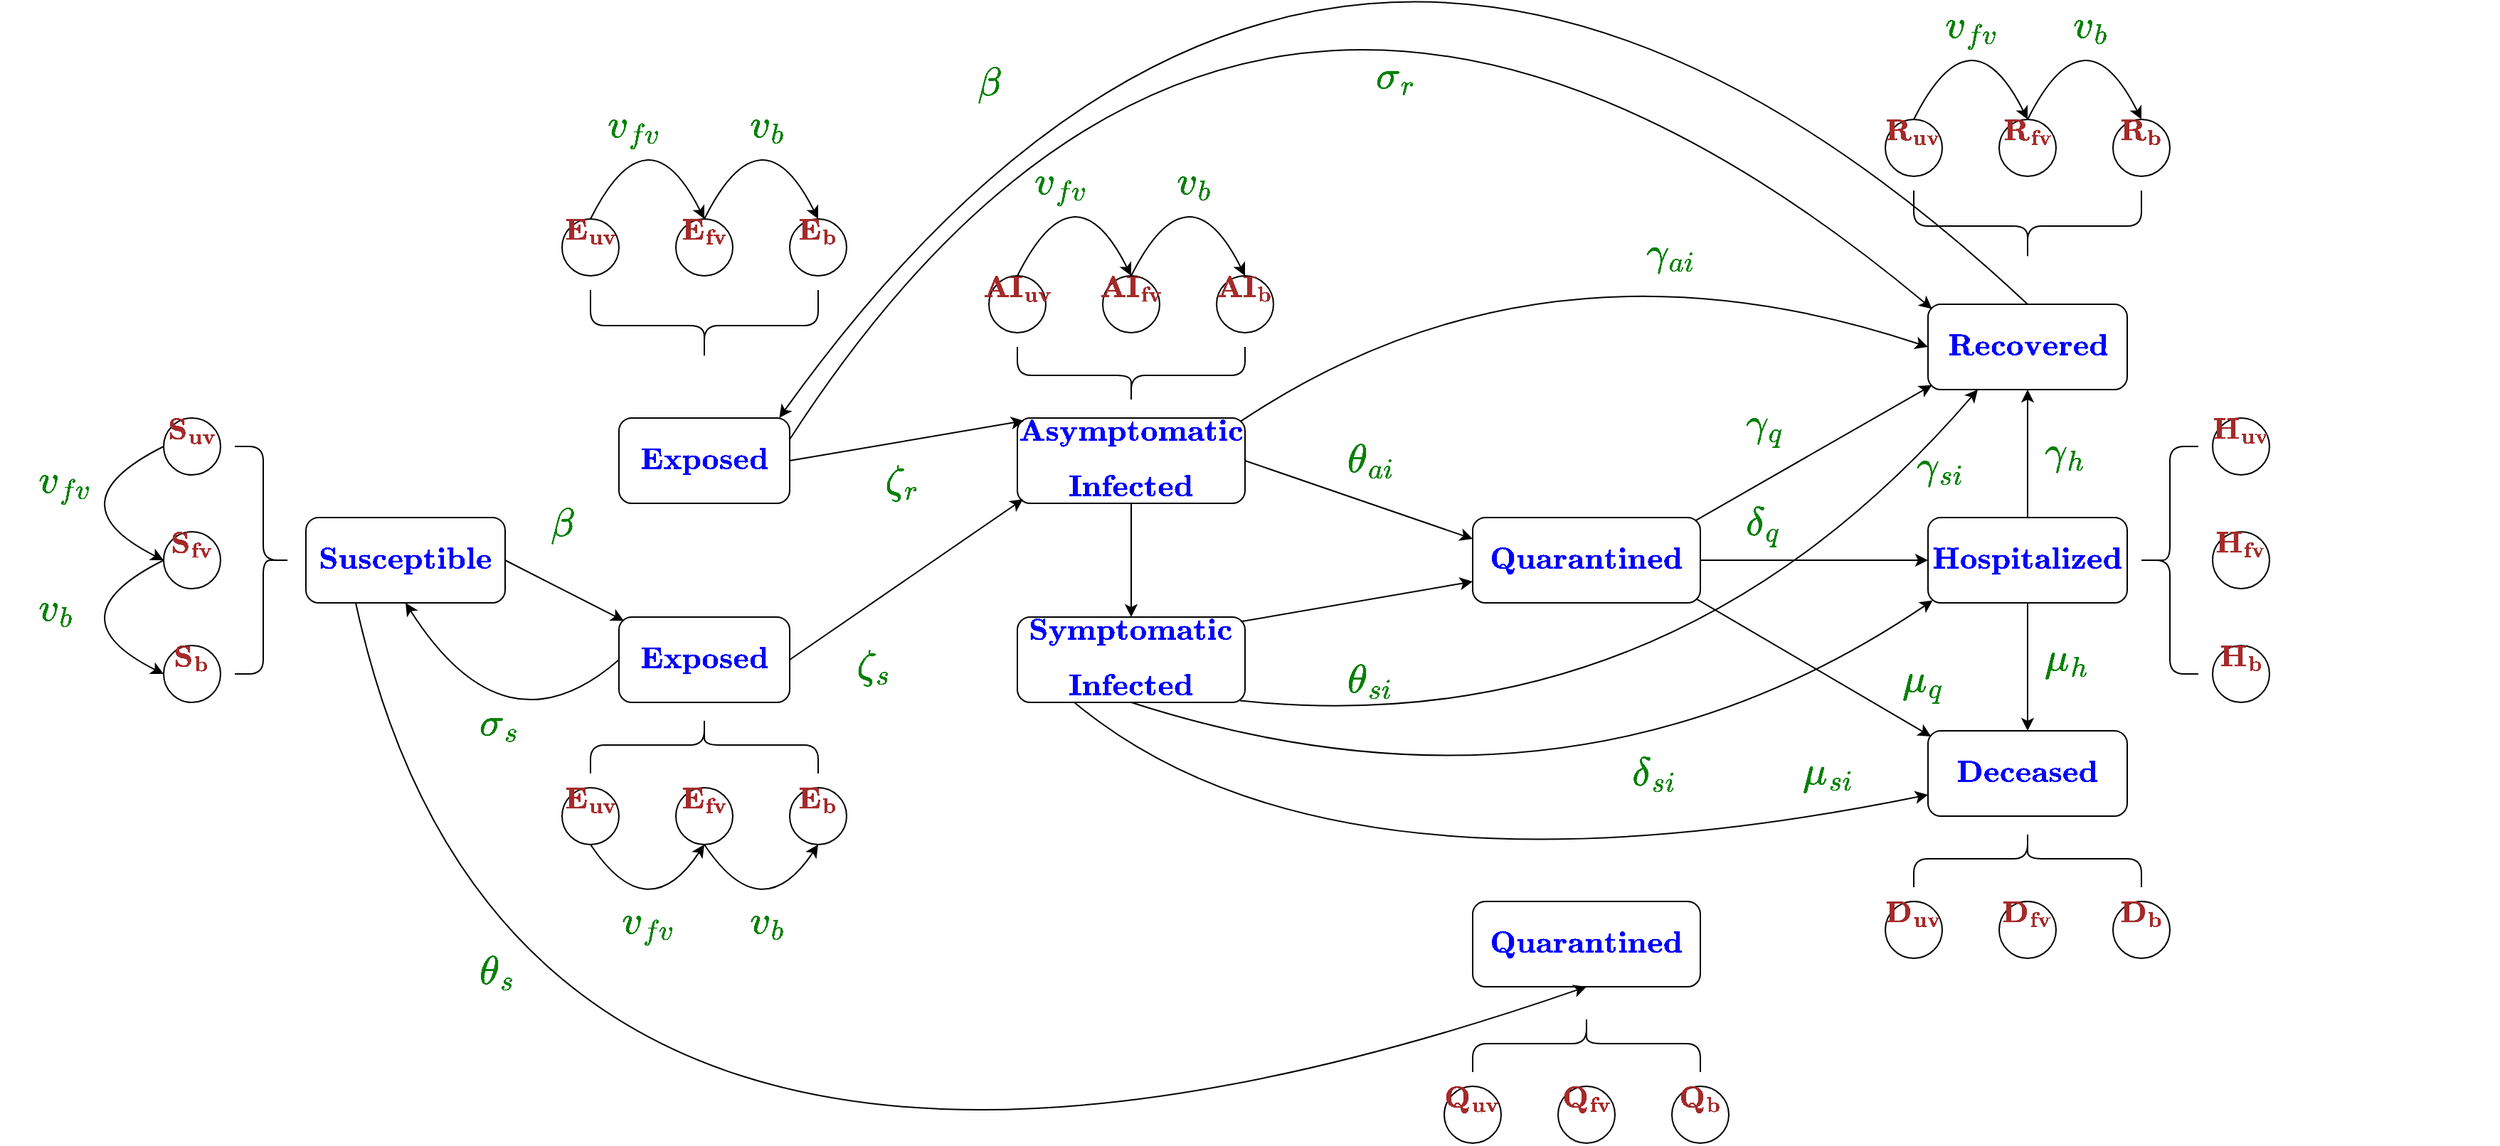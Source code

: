 <mxfile version="20.8.20" type="device"><diagram id="Jqy_6KBYFKdYVIszQr9y" name="Page-1"><mxGraphModel dx="1459" dy="933" grid="1" gridSize="10" guides="1" tooltips="1" connect="1" arrows="1" fold="1" page="1" pageScale="1" pageWidth="850" pageHeight="1100" background="none" math="1" shadow="0"><root><mxCell id="0"/><mxCell id="1" parent="0"/><mxCell id="FqUxSmD1FsThgR1EyHeQ-21" value="" style="endArrow=classic;html=1;rounded=0;exitX=1;exitY=0.5;exitDx=0;exitDy=0;entryX=0.025;entryY=0.952;entryDx=0;entryDy=0;entryPerimeter=0;" parent="1" source="LygxgqkIjhQPwg2KPq01-166" target="LygxgqkIjhQPwg2KPq01-167" edge="1"><mxGeometry width="50" height="50" relative="1" as="geometry"><mxPoint x="320" y="438.95" as="sourcePoint"/><mxPoint x="480" y="440" as="targetPoint"/><Array as="points"/></mxGeometry></mxCell><mxCell id="FqUxSmD1FsThgR1EyHeQ-31" value="" style="endArrow=classic;html=1;rounded=0;exitX=1;exitY=0.5;exitDx=0;exitDy=0;entryX=0.029;entryY=0.043;entryDx=0;entryDy=0;entryPerimeter=0;" parent="1" source="LygxgqkIjhQPwg2KPq01-164" target="LygxgqkIjhQPwg2KPq01-166" edge="1"><mxGeometry width="50" height="50" relative="1" as="geometry"><mxPoint x="120" y="440" as="sourcePoint"/><mxPoint x="240" y="440" as="targetPoint"/></mxGeometry></mxCell><mxCell id="FqUxSmD1FsThgR1EyHeQ-41" value="" style="shape=curlyBracket;whiteSpace=wrap;html=1;rounded=1;flipH=1;fillColor=#FFCCCC;direction=east;" parent="1" vertex="1"><mxGeometry x="-30" y="360" width="40" height="160" as="geometry"/></mxCell><mxCell id="j1fJHBGfzSOfne51qeBL-8" value="" style="shape=curlyBracket;whiteSpace=wrap;html=1;rounded=1;flipH=1;fillColor=#FFCCCC;direction=south;size=0.5;" parent="1" vertex="1"><mxGeometry x="220" y="550" width="160" height="40" as="geometry"/></mxCell><mxCell id="j1fJHBGfzSOfne51qeBL-26" value="" style="curved=1;endArrow=classic;html=1;rounded=0;entryX=0.5;entryY=1;entryDx=0;entryDy=0;exitX=0;exitY=0.5;exitDx=0;exitDy=0;" parent="1" source="LygxgqkIjhQPwg2KPq01-166" target="LygxgqkIjhQPwg2KPq01-164" edge="1"><mxGeometry width="50" height="50" relative="1" as="geometry"><mxPoint x="280" y="400" as="sourcePoint"/><mxPoint x="80" y="400" as="targetPoint"/><Array as="points"><mxPoint x="160" y="580"/></Array></mxGeometry></mxCell><mxCell id="U5cnQhdlWXPj-Md4dM5X-9" value="" style="curved=1;endArrow=classic;html=1;rounded=1;exitX=0;exitY=0.5;exitDx=0;exitDy=0;entryX=0;entryY=0.5;entryDx=0;entryDy=0;" parent="1" source="LygxgqkIjhQPwg2KPq01-9" target="LygxgqkIjhQPwg2KPq01-13" edge="1"><mxGeometry width="50" height="50" relative="1" as="geometry"><mxPoint x="-100" y="330" as="sourcePoint"/><mxPoint x="-100" y="430" as="targetPoint"/><Array as="points"><mxPoint x="-160" y="400"/></Array></mxGeometry></mxCell><mxCell id="LygxgqkIjhQPwg2KPq01-9" value="&lt;font style=&quot;&quot;&gt;&lt;span style=&quot;color: rgb(0, 0, 0); font-family: Helvetica; font-style: normal; font-variant-ligatures: normal; font-variant-caps: normal; font-weight: 400; letter-spacing: normal; orphans: 2; text-align: center; text-indent: 0px; text-transform: none; widows: 2; word-spacing: 0px; -webkit-text-stroke-width: 0px; background-color: rgb(248, 249, 250); text-decoration-thickness: initial; text-decoration-style: initial; text-decoration-color: initial; float: none; display: inline !important;&quot;&gt;&lt;font style=&quot;&quot;&gt;&lt;font style=&quot;&quot;&gt;&lt;font style=&quot;font-size: 18px;&quot;&gt;$$\color{brown}\mathbf{S_{uv}}$$&lt;/font&gt;&lt;/font&gt;&lt;/font&gt;&lt;/span&gt;&lt;br&gt;&lt;/font&gt;" style="ellipse;whiteSpace=wrap;html=1;aspect=fixed;" parent="1" vertex="1"><mxGeometry x="-80" y="340" width="40" height="40" as="geometry"/></mxCell><mxCell id="LygxgqkIjhQPwg2KPq01-12" value="&lt;font style=&quot;&quot;&gt;&lt;span style=&quot;color: rgb(0, 0, 0); font-family: Helvetica; font-style: normal; font-variant-ligatures: normal; font-variant-caps: normal; font-weight: 400; letter-spacing: normal; orphans: 2; text-align: center; text-indent: 0px; text-transform: none; widows: 2; word-spacing: 0px; -webkit-text-stroke-width: 0px; background-color: rgb(248, 249, 250); text-decoration-thickness: initial; text-decoration-style: initial; text-decoration-color: initial; float: none; display: inline !important;&quot;&gt;&lt;font style=&quot;&quot;&gt;&lt;font style=&quot;&quot;&gt;&lt;font style=&quot;font-size: 18px;&quot;&gt;$$\color{brown}\mathbf{S_{b}}$$&lt;/font&gt;&lt;/font&gt;&lt;/font&gt;&lt;/span&gt;&lt;br&gt;&lt;/font&gt;" style="ellipse;whiteSpace=wrap;html=1;aspect=fixed;" parent="1" vertex="1"><mxGeometry x="-80" y="500" width="40" height="40" as="geometry"/></mxCell><mxCell id="LygxgqkIjhQPwg2KPq01-13" value="&lt;font style=&quot;&quot;&gt;&lt;span style=&quot;color: rgb(0, 0, 0); font-family: Helvetica; font-style: normal; font-variant-ligatures: normal; font-variant-caps: normal; font-weight: 400; letter-spacing: normal; orphans: 2; text-align: center; text-indent: 0px; text-transform: none; widows: 2; word-spacing: 0px; -webkit-text-stroke-width: 0px; background-color: rgb(248, 249, 250); text-decoration-thickness: initial; text-decoration-style: initial; text-decoration-color: initial; float: none; display: inline !important;&quot;&gt;&lt;font style=&quot;&quot;&gt;&lt;font style=&quot;&quot;&gt;&lt;font style=&quot;font-size: 18px;&quot;&gt;$$\color{brown}\mathbf{S_{fv}}$$&lt;/font&gt;&lt;/font&gt;&lt;/font&gt;&lt;/span&gt;&lt;br&gt;&lt;/font&gt;" style="ellipse;whiteSpace=wrap;html=1;aspect=fixed;" parent="1" vertex="1"><mxGeometry x="-80" y="420" width="40" height="40" as="geometry"/></mxCell><mxCell id="LygxgqkIjhQPwg2KPq01-14" value="" style="curved=1;endArrow=classic;html=1;rounded=1;exitX=0;exitY=0.5;exitDx=0;exitDy=0;entryX=0;entryY=0.5;entryDx=0;entryDy=0;" parent="1" source="LygxgqkIjhQPwg2KPq01-13" target="LygxgqkIjhQPwg2KPq01-12" edge="1"><mxGeometry width="50" height="50" relative="1" as="geometry"><mxPoint x="-100" y="440" as="sourcePoint"/><mxPoint x="-100" y="550" as="targetPoint"/><Array as="points"><mxPoint x="-160" y="480"/></Array></mxGeometry></mxCell><mxCell id="LygxgqkIjhQPwg2KPq01-62" value="&lt;span style=&quot;font-family: Helvetica; font-style: normal; font-variant-ligatures: normal; font-variant-caps: normal; font-weight: 400; letter-spacing: normal; orphans: 2; text-align: center; text-indent: 0px; text-transform: none; widows: 2; word-spacing: 0px; -webkit-text-stroke-width: 0px; text-decoration-thickness: initial; text-decoration-style: initial; text-decoration-color: initial; float: none; display: inline !important;&quot;&gt;&lt;font style=&quot;font-size: 24px;&quot;&gt;$$\color{green}v_{fv}$$&lt;/font&gt;&lt;/span&gt;" style="text;html=1;fontSize=24;perimeter=none;verticalAlign=middle;fontColor=default;labelBackgroundColor=none;labelBorderColor=none;whiteSpace=wrap;" parent="1" vertex="1"><mxGeometry x="240" y="680" width="30" height="30" as="geometry"/></mxCell><mxCell id="LygxgqkIjhQPwg2KPq01-108" style="edgeStyle=orthogonalEdgeStyle;rounded=0;orthogonalLoop=1;jettySize=auto;html=1;exitX=0.1;exitY=0.5;exitDx=0;exitDy=0;exitPerimeter=0;fontSize=22;endArrow=none;endFill=0;" parent="1" source="LygxgqkIjhQPwg2KPq01-94" edge="1"><mxGeometry relative="1" as="geometry"><mxPoint x="1310" y="440" as="targetPoint"/></mxGeometry></mxCell><mxCell id="LygxgqkIjhQPwg2KPq01-94" value="" style="shape=curlyBracket;whiteSpace=wrap;html=1;rounded=1;flipH=1;fillColor=#FFCCCC;direction=west;size=0.5;" parent="1" vertex="1"><mxGeometry x="1310" y="360" width="40" height="160" as="geometry"/></mxCell><mxCell id="LygxgqkIjhQPwg2KPq01-102" value="" style="endArrow=classic;html=1;rounded=0;exitX=0.5;exitY=1;exitDx=0;exitDy=0;entryX=0.5;entryY=0;entryDx=0;entryDy=0;" parent="1" source="LygxgqkIjhQPwg2KPq01-168" target="LygxgqkIjhQPwg2KPq01-170" edge="1"><mxGeometry width="50" height="50" relative="1" as="geometry"><mxPoint x="1240.0" y="480.0" as="sourcePoint"/><mxPoint x="1240" y="560" as="targetPoint"/><Array as="points"/></mxGeometry></mxCell><mxCell id="LygxgqkIjhQPwg2KPq01-103" value="" style="endArrow=classic;html=1;rounded=0;exitX=0.5;exitY=0;exitDx=0;exitDy=0;entryX=0.5;entryY=1;entryDx=0;entryDy=0;" parent="1" source="LygxgqkIjhQPwg2KPq01-168" target="LygxgqkIjhQPwg2KPq01-171" edge="1"><mxGeometry width="50" height="50" relative="1" as="geometry"><mxPoint x="1239.76" y="400.0" as="sourcePoint"/><mxPoint x="1240" y="320" as="targetPoint"/><Array as="points"/></mxGeometry></mxCell><mxCell id="LygxgqkIjhQPwg2KPq01-116" value="" style="shape=curlyBracket;whiteSpace=wrap;html=1;rounded=1;flipH=1;fillColor=#FFCCCC;direction=north;" parent="1" vertex="1"><mxGeometry x="1150" y="180" width="160" height="50" as="geometry"/></mxCell><mxCell id="LygxgqkIjhQPwg2KPq01-131" value="&lt;font style=&quot;font-size: 24px;&quot;&gt;$$\color{green}\mu_{si}$$&lt;/font&gt;" style="text;fontSize=22;fillOpacity=0;strokeOpacity=100;fillColor=none;gradientColor=none;whiteSpace=wrap;html=1;verticalAlign=middle;perimeter=none;" parent="1" vertex="1"><mxGeometry x="1070" y="575" width="120" height="30" as="geometry"/></mxCell><mxCell id="LygxgqkIjhQPwg2KPq01-141" value="&lt;font style=&quot;font-size: 24px;&quot;&gt;$$\color{green}\mu_{h}$$&lt;/font&gt;" style="text;fontSize=22;fillOpacity=0;strokeOpacity=100;fillColor=none;gradientColor=none;whiteSpace=wrap;html=1;verticalAlign=middle;perimeter=none;" parent="1" vertex="1"><mxGeometry x="1240" y="495" width="120" height="30" as="geometry"/></mxCell><mxCell id="LygxgqkIjhQPwg2KPq01-142" value="&lt;span style=&quot;font-family: Helvetica; font-style: normal; font-variant-ligatures: normal; font-variant-caps: normal; font-weight: 400; letter-spacing: normal; orphans: 2; text-align: center; text-indent: 0px; text-transform: none; widows: 2; word-spacing: 0px; -webkit-text-stroke-width: 0px; text-decoration-thickness: initial; text-decoration-style: initial; text-decoration-color: initial; float: none; display: inline !important;&quot;&gt;&lt;font style=&quot;font-size: 24px;&quot;&gt;$$\color{green}v_{b}$$&lt;/font&gt;&lt;/span&gt;" style="text;html=1;fontSize=24;perimeter=none;verticalAlign=middle;fontColor=default;labelBackgroundColor=none;labelBorderColor=none;whiteSpace=wrap;" parent="1" vertex="1"><mxGeometry x="330" y="680" width="30" height="30" as="geometry"/></mxCell><mxCell id="LygxgqkIjhQPwg2KPq01-145" value="&lt;span style=&quot;font-family: Helvetica; font-style: normal; font-variant-ligatures: normal; font-variant-caps: normal; font-weight: 400; letter-spacing: normal; orphans: 2; text-align: center; text-indent: 0px; text-transform: none; widows: 2; word-spacing: 0px; -webkit-text-stroke-width: 0px; text-decoration-thickness: initial; text-decoration-style: initial; text-decoration-color: initial; float: none; display: inline !important;&quot;&gt;&lt;font style=&quot;font-size: 24px;&quot;&gt;$$\color{green}v_{fv}$$&lt;/font&gt;&lt;/span&gt;" style="text;html=1;fontSize=24;perimeter=none;verticalAlign=middle;fontColor=default;labelBackgroundColor=none;labelBorderColor=none;whiteSpace=wrap;" parent="1" vertex="1"><mxGeometry x="-170" y="370" width="30" height="30" as="geometry"/></mxCell><mxCell id="LygxgqkIjhQPwg2KPq01-146" value="&lt;span style=&quot;font-family: Helvetica; font-style: normal; font-variant-ligatures: normal; font-variant-caps: normal; font-weight: 400; letter-spacing: normal; orphans: 2; text-align: center; text-indent: 0px; text-transform: none; widows: 2; word-spacing: 0px; -webkit-text-stroke-width: 0px; text-decoration-thickness: initial; text-decoration-style: initial; text-decoration-color: initial; float: none; display: inline !important;&quot;&gt;&lt;font style=&quot;font-size: 24px;&quot;&gt;$$\color{green}v_{b}$$&lt;/font&gt;&lt;/span&gt;" style="text;html=1;fontSize=24;perimeter=none;verticalAlign=middle;fontColor=default;labelBackgroundColor=none;labelBorderColor=none;whiteSpace=wrap;" parent="1" vertex="1"><mxGeometry x="-170" y="460" width="30" height="30" as="geometry"/></mxCell><mxCell id="LygxgqkIjhQPwg2KPq01-148" value="&lt;font style=&quot;font-size: 24px;&quot;&gt;$$\color{green}\delta_{si}$$&lt;/font&gt;" style="text;fontSize=22;fillOpacity=0;strokeOpacity=100;fillColor=none;gradientColor=none;whiteSpace=wrap;html=1;verticalAlign=middle;perimeter=none;" parent="1" vertex="1"><mxGeometry x="950" y="575" width="120" height="30" as="geometry"/></mxCell><mxCell id="LygxgqkIjhQPwg2KPq01-150" value="&lt;font style=&quot;font-size: 24px;&quot;&gt;$$\color{green}\gamma_{ai}$$&lt;/font&gt;" style="text;fontSize=22;fillOpacity=0;strokeOpacity=100;fillColor=none;gradientColor=none;whiteSpace=wrap;html=1;verticalAlign=middle;perimeter=none;" parent="1" vertex="1"><mxGeometry x="960" y="210" width="30" height="30" as="geometry"/></mxCell><mxCell id="LygxgqkIjhQPwg2KPq01-151" value="&lt;font style=&quot;font-size: 24px;&quot;&gt;$$\color{green}\gamma_{h}$$&lt;/font&gt;" style="text;fontSize=22;fillOpacity=0;strokeOpacity=100;fillColor=none;gradientColor=none;whiteSpace=wrap;html=1;verticalAlign=middle;perimeter=none;" parent="1" vertex="1"><mxGeometry x="1240" y="350" width="120" height="30" as="geometry"/></mxCell><mxCell id="LygxgqkIjhQPwg2KPq01-152" value="&lt;font style=&quot;font-size: 24px;&quot;&gt;$$\color{green}\zeta_{s}$$&lt;/font&gt;" style="text;fontSize=22;fillOpacity=0;strokeOpacity=100;fillColor=none;gradientColor=none;whiteSpace=wrap;html=1;verticalAlign=middle;perimeter=none;" parent="1" vertex="1"><mxGeometry x="405" y="500" width="120" height="30" as="geometry"/></mxCell><mxCell id="LygxgqkIjhQPwg2KPq01-154" value="&lt;font style=&quot;font-size: 24px;&quot;&gt;$$\color{green}\sigma_{s}$$&lt;/font&gt;" style="text;fontSize=22;fillOpacity=0;strokeOpacity=100;fillColor=none;gradientColor=none;whiteSpace=wrap;html=1;verticalAlign=middle;perimeter=none;" parent="1" vertex="1"><mxGeometry x="140" y="540" width="120" height="30" as="geometry"/></mxCell><mxCell id="LygxgqkIjhQPwg2KPq01-155" value="&lt;font style=&quot;font-size: 24px;&quot;&gt;$$\color{green}\beta$$&lt;/font&gt;" style="text;fontSize=22;fillOpacity=0;strokeOpacity=100;fillColor=none;gradientColor=none;whiteSpace=wrap;html=1;verticalAlign=middle;perimeter=none;" parent="1" vertex="1"><mxGeometry x="190" y="400" width="120" height="30" as="geometry"/></mxCell><mxCell id="LygxgqkIjhQPwg2KPq01-158" value="" style="curved=1;endArrow=classic;html=1;rounded=0;entryX=0.939;entryY=-0.002;entryDx=0;entryDy=0;exitX=0.5;exitY=0;exitDx=0;exitDy=0;strokeWidth=1;entryPerimeter=0;" parent="1" source="LygxgqkIjhQPwg2KPq01-171" target="Snmw2Q4DXqx39gC5KV8Q-1" edge="1"><mxGeometry width="50" height="50" relative="1" as="geometry"><mxPoint x="881.716" y="251.716" as="sourcePoint"/><mxPoint x="280" y="400" as="targetPoint"/><Array as="points"><mxPoint x="740" y="-200"/></Array></mxGeometry></mxCell><mxCell id="LygxgqkIjhQPwg2KPq01-159" value="&lt;font style=&quot;font-size: 24px;&quot;&gt;$$\color{green}\beta$$&lt;/font&gt;" style="text;fontSize=22;fillOpacity=0;strokeOpacity=100;fillColor=none;gradientColor=none;whiteSpace=wrap;html=1;verticalAlign=middle;perimeter=none;" parent="1" vertex="1"><mxGeometry x="490" y="90" width="120" height="30" as="geometry"/></mxCell><mxCell id="LygxgqkIjhQPwg2KPq01-160" value="" style="curved=1;endArrow=classic;html=1;rounded=0;entryX=0.02;entryY=0.054;entryDx=0;entryDy=0;exitX=1;exitY=0.25;exitDx=0;exitDy=0;entryPerimeter=0;strokeWidth=1;" parent="1" source="Snmw2Q4DXqx39gC5KV8Q-1" target="LygxgqkIjhQPwg2KPq01-171" edge="1"><mxGeometry width="50" height="50" relative="1" as="geometry"><mxPoint x="308.284" y="411.716" as="sourcePoint"/><mxPoint x="870" y="280" as="targetPoint"/><Array as="points"><mxPoint x="680" y="-140"/></Array></mxGeometry></mxCell><mxCell id="LygxgqkIjhQPwg2KPq01-161" value="&lt;font style=&quot;font-size: 24px;&quot;&gt;$$\color{green}\sigma_{r}$$&lt;/font&gt;" style="text;fontSize=22;fillOpacity=0;strokeOpacity=100;fillColor=none;gradientColor=none;whiteSpace=wrap;html=1;verticalAlign=middle;perimeter=none;" parent="1" vertex="1"><mxGeometry x="770" y="70" width="30" height="60" as="geometry"/></mxCell><mxCell id="LygxgqkIjhQPwg2KPq01-164" value="&lt;span style=&quot;&quot;&gt;&lt;font style=&quot;font-size: 18px;&quot;&gt;$$\color{blue}\mathbf{Susceptible}$$&lt;/font&gt;&lt;/span&gt;" style="rounded=1;whiteSpace=wrap;html=1;labelBackgroundColor=none;labelBorderColor=none;fontFamily=Helvetica;fontSize=10;fontColor=default;fillColor=none;gradientColor=none;" parent="1" vertex="1"><mxGeometry x="20" y="410" width="140" height="60" as="geometry"/></mxCell><mxCell id="LygxgqkIjhQPwg2KPq01-166" value="&lt;span style=&quot;&quot;&gt;&lt;font style=&quot;font-size: 18px;&quot;&gt;$$\color{blue}\mathbf{Exposed}$$&lt;/font&gt;&lt;/span&gt;" style="rounded=1;whiteSpace=wrap;html=1;labelBackgroundColor=none;labelBorderColor=none;fontFamily=Helvetica;fontSize=10;fontColor=default;fillColor=none;gradientColor=none;" parent="1" vertex="1"><mxGeometry x="240" y="480" width="120" height="60" as="geometry"/></mxCell><mxCell id="LygxgqkIjhQPwg2KPq01-167" value="&lt;font style=&quot;border-color: var(--border-color); font-size: 18px;&quot;&gt;$$\color{blue}\textbf{Asymptomatic}$$&lt;/font&gt;&lt;font style=&quot;border-color: var(--border-color); font-size: 18px;&quot;&gt;$$\color{blue}\textbf{Infected}$$&lt;/font&gt;" style="rounded=1;whiteSpace=wrap;html=1;labelBackgroundColor=none;labelBorderColor=none;fontFamily=Helvetica;fontSize=10;fontColor=default;fillColor=none;gradientColor=none;" parent="1" vertex="1"><mxGeometry x="520" y="340" width="160" height="60" as="geometry"/></mxCell><mxCell id="LygxgqkIjhQPwg2KPq01-168" value="&lt;span style=&quot;&quot;&gt;&lt;font style=&quot;font-size: 18px;&quot;&gt;$$\color{blue}\mathbf{Hospitalized}$$&lt;/font&gt;&lt;/span&gt;" style="rounded=1;whiteSpace=wrap;html=1;labelBackgroundColor=none;labelBorderColor=none;fontFamily=Helvetica;fontSize=10;fontColor=default;fillColor=none;gradientColor=none;" parent="1" vertex="1"><mxGeometry x="1160" y="410" width="140" height="60" as="geometry"/></mxCell><mxCell id="LygxgqkIjhQPwg2KPq01-170" value="&lt;span style=&quot;&quot;&gt;&lt;font style=&quot;font-size: 18px;&quot;&gt;$$\color{blue}\mathbf{Deceased}$$&lt;/font&gt;&lt;/span&gt;" style="rounded=1;whiteSpace=wrap;html=1;labelBackgroundColor=none;labelBorderColor=none;fontFamily=Helvetica;fontSize=10;fontColor=default;fillColor=none;gradientColor=none;" parent="1" vertex="1"><mxGeometry x="1160" y="560" width="140" height="60" as="geometry"/></mxCell><mxCell id="LygxgqkIjhQPwg2KPq01-171" value="&lt;span style=&quot;&quot;&gt;&lt;font style=&quot;font-size: 18px;&quot;&gt;$$\color{blue}\mathbf{Recovered}$$&lt;/font&gt;&lt;/span&gt;" style="rounded=1;whiteSpace=wrap;html=1;labelBackgroundColor=none;labelBorderColor=none;fontFamily=Helvetica;fontSize=10;fontColor=default;fillColor=none;gradientColor=none;" parent="1" vertex="1"><mxGeometry x="1160" y="260" width="140" height="60" as="geometry"/></mxCell><mxCell id="LygxgqkIjhQPwg2KPq01-173" value="" style="curved=1;endArrow=classic;html=1;rounded=1;exitX=0.5;exitY=1;exitDx=0;exitDy=0;entryX=0.5;entryY=1;entryDx=0;entryDy=0;" parent="1" source="LygxgqkIjhQPwg2KPq01-174" target="LygxgqkIjhQPwg2KPq01-176" edge="1"><mxGeometry width="50" height="50" relative="1" as="geometry"><mxPoint x="250" y="620" as="sourcePoint"/><mxPoint x="250" y="720" as="targetPoint"/><Array as="points"><mxPoint x="260" y="700"/></Array></mxGeometry></mxCell><mxCell id="LygxgqkIjhQPwg2KPq01-174" value="&lt;font style=&quot;&quot;&gt;&lt;span style=&quot;color: rgb(0, 0, 0); font-family: Helvetica; font-style: normal; font-variant-ligatures: normal; font-variant-caps: normal; font-weight: 400; letter-spacing: normal; orphans: 2; text-align: center; text-indent: 0px; text-transform: none; widows: 2; word-spacing: 0px; -webkit-text-stroke-width: 0px; background-color: rgb(248, 249, 250); text-decoration-thickness: initial; text-decoration-style: initial; text-decoration-color: initial; float: none; display: inline !important;&quot;&gt;&lt;font style=&quot;&quot;&gt;&lt;font style=&quot;&quot;&gt;&lt;font style=&quot;font-size: 18px;&quot;&gt;$$\color{brown}\mathbf{E_{uv}}$$&lt;/font&gt;&lt;/font&gt;&lt;/font&gt;&lt;/span&gt;&lt;br&gt;&lt;/font&gt;" style="ellipse;whiteSpace=wrap;html=1;aspect=fixed;" parent="1" vertex="1"><mxGeometry x="200" y="600" width="40" height="40" as="geometry"/></mxCell><mxCell id="LygxgqkIjhQPwg2KPq01-175" value="&lt;font style=&quot;&quot;&gt;&lt;span style=&quot;color: rgb(0, 0, 0); font-family: Helvetica; font-style: normal; font-variant-ligatures: normal; font-variant-caps: normal; font-weight: 400; letter-spacing: normal; orphans: 2; text-align: center; text-indent: 0px; text-transform: none; widows: 2; word-spacing: 0px; -webkit-text-stroke-width: 0px; background-color: rgb(248, 249, 250); text-decoration-thickness: initial; text-decoration-style: initial; text-decoration-color: initial; float: none; display: inline !important;&quot;&gt;&lt;font style=&quot;&quot;&gt;&lt;font style=&quot;&quot;&gt;&lt;font style=&quot;font-size: 18px;&quot;&gt;$$\color{brown}\mathbf{E_{b}}$$&lt;/font&gt;&lt;/font&gt;&lt;/font&gt;&lt;/span&gt;&lt;br&gt;&lt;/font&gt;" style="ellipse;whiteSpace=wrap;html=1;aspect=fixed;" parent="1" vertex="1"><mxGeometry x="360" y="600" width="40" height="40" as="geometry"/></mxCell><mxCell id="LygxgqkIjhQPwg2KPq01-176" value="&lt;font style=&quot;&quot;&gt;&lt;span style=&quot;color: rgb(0, 0, 0); font-family: Helvetica; font-style: normal; font-variant-ligatures: normal; font-variant-caps: normal; font-weight: 400; letter-spacing: normal; orphans: 2; text-align: center; text-indent: 0px; text-transform: none; widows: 2; word-spacing: 0px; -webkit-text-stroke-width: 0px; background-color: rgb(248, 249, 250); text-decoration-thickness: initial; text-decoration-style: initial; text-decoration-color: initial; float: none; display: inline !important;&quot;&gt;&lt;font style=&quot;&quot;&gt;&lt;font style=&quot;&quot;&gt;&lt;font style=&quot;font-size: 18px;&quot;&gt;$$\color{brown}\mathbf{E_{fv}}$$&lt;/font&gt;&lt;/font&gt;&lt;/font&gt;&lt;/span&gt;&lt;br&gt;&lt;/font&gt;" style="ellipse;whiteSpace=wrap;html=1;aspect=fixed;" parent="1" vertex="1"><mxGeometry x="280" y="600" width="40" height="40" as="geometry"/></mxCell><mxCell id="LygxgqkIjhQPwg2KPq01-177" value="" style="curved=1;endArrow=classic;html=1;rounded=1;exitX=0.5;exitY=1;exitDx=0;exitDy=0;entryX=0.5;entryY=1;entryDx=0;entryDy=0;" parent="1" source="LygxgqkIjhQPwg2KPq01-176" target="LygxgqkIjhQPwg2KPq01-175" edge="1"><mxGeometry width="50" height="50" relative="1" as="geometry"><mxPoint x="250" y="730" as="sourcePoint"/><mxPoint x="250" y="840" as="targetPoint"/><Array as="points"><mxPoint x="340" y="700"/></Array></mxGeometry></mxCell><mxCell id="LygxgqkIjhQPwg2KPq01-178" value="" style="shape=curlyBracket;whiteSpace=wrap;html=1;rounded=1;flipH=1;fillColor=#FFCCCC;direction=south;size=0.5;" parent="1" vertex="1"><mxGeometry x="1150" y="630" width="160" height="40" as="geometry"/></mxCell><mxCell id="LygxgqkIjhQPwg2KPq01-182" value="&lt;font style=&quot;&quot;&gt;&lt;span style=&quot;color: rgb(0, 0, 0); font-family: Helvetica; font-style: normal; font-variant-ligatures: normal; font-variant-caps: normal; font-weight: 400; letter-spacing: normal; orphans: 2; text-align: center; text-indent: 0px; text-transform: none; widows: 2; word-spacing: 0px; -webkit-text-stroke-width: 0px; background-color: rgb(248, 249, 250); text-decoration-thickness: initial; text-decoration-style: initial; text-decoration-color: initial; float: none; display: inline !important;&quot;&gt;&lt;font style=&quot;&quot;&gt;&lt;font style=&quot;&quot;&gt;&lt;font style=&quot;font-size: 18px;&quot;&gt;$$\color{brown}\mathbf{D_{uv}}$$&lt;/font&gt;&lt;/font&gt;&lt;/font&gt;&lt;/span&gt;&lt;br&gt;&lt;/font&gt;" style="ellipse;whiteSpace=wrap;html=1;aspect=fixed;" parent="1" vertex="1"><mxGeometry x="1130" y="680" width="40" height="40" as="geometry"/></mxCell><mxCell id="LygxgqkIjhQPwg2KPq01-183" value="&lt;font style=&quot;&quot;&gt;&lt;span style=&quot;color: rgb(0, 0, 0); font-family: Helvetica; font-style: normal; font-variant-ligatures: normal; font-variant-caps: normal; font-weight: 400; letter-spacing: normal; orphans: 2; text-align: center; text-indent: 0px; text-transform: none; widows: 2; word-spacing: 0px; -webkit-text-stroke-width: 0px; background-color: rgb(248, 249, 250); text-decoration-thickness: initial; text-decoration-style: initial; text-decoration-color: initial; float: none; display: inline !important;&quot;&gt;&lt;font style=&quot;&quot;&gt;&lt;font style=&quot;&quot;&gt;&lt;font style=&quot;font-size: 18px;&quot;&gt;$$\color{brown}\mathbf{D_{b}}$$&lt;/font&gt;&lt;/font&gt;&lt;/font&gt;&lt;/span&gt;&lt;br&gt;&lt;/font&gt;" style="ellipse;whiteSpace=wrap;html=1;aspect=fixed;" parent="1" vertex="1"><mxGeometry x="1290" y="680" width="40" height="40" as="geometry"/></mxCell><mxCell id="LygxgqkIjhQPwg2KPq01-184" value="&lt;font style=&quot;&quot;&gt;&lt;span style=&quot;color: rgb(0, 0, 0); font-family: Helvetica; font-style: normal; font-variant-ligatures: normal; font-variant-caps: normal; font-weight: 400; letter-spacing: normal; orphans: 2; text-align: center; text-indent: 0px; text-transform: none; widows: 2; word-spacing: 0px; -webkit-text-stroke-width: 0px; background-color: rgb(248, 249, 250); text-decoration-thickness: initial; text-decoration-style: initial; text-decoration-color: initial; float: none; display: inline !important;&quot;&gt;&lt;font style=&quot;&quot;&gt;&lt;font style=&quot;&quot;&gt;&lt;font style=&quot;font-size: 18px;&quot;&gt;$$\color{brown}\mathbf{D_{fv}}$$&lt;/font&gt;&lt;/font&gt;&lt;/font&gt;&lt;/span&gt;&lt;br&gt;&lt;/font&gt;" style="ellipse;whiteSpace=wrap;html=1;aspect=fixed;" parent="1" vertex="1"><mxGeometry x="1210" y="680" width="40" height="40" as="geometry"/></mxCell><mxCell id="LygxgqkIjhQPwg2KPq01-187" value="&lt;font style=&quot;&quot;&gt;&lt;span style=&quot;color: rgb(0, 0, 0); font-family: Helvetica; font-style: normal; font-variant-ligatures: normal; font-variant-caps: normal; font-weight: 400; letter-spacing: normal; orphans: 2; text-align: center; text-indent: 0px; text-transform: none; widows: 2; word-spacing: 0px; -webkit-text-stroke-width: 0px; background-color: rgb(248, 249, 250); text-decoration-thickness: initial; text-decoration-style: initial; text-decoration-color: initial; float: none; display: inline !important;&quot;&gt;&lt;font style=&quot;&quot;&gt;&lt;font style=&quot;&quot;&gt;&lt;font style=&quot;font-size: 18px;&quot;&gt;$$\color{brown}\mathbf{H_{uv}}$$&lt;/font&gt;&lt;/font&gt;&lt;/font&gt;&lt;/span&gt;&lt;br&gt;&lt;/font&gt;" style="ellipse;whiteSpace=wrap;html=1;aspect=fixed;" parent="1" vertex="1"><mxGeometry x="1360" y="340" width="40" height="40" as="geometry"/></mxCell><mxCell id="LygxgqkIjhQPwg2KPq01-188" value="&lt;font style=&quot;&quot;&gt;&lt;span style=&quot;color: rgb(0, 0, 0); font-family: Helvetica; font-style: normal; font-variant-ligatures: normal; font-variant-caps: normal; font-weight: 400; letter-spacing: normal; orphans: 2; text-align: center; text-indent: 0px; text-transform: none; widows: 2; word-spacing: 0px; -webkit-text-stroke-width: 0px; background-color: rgb(248, 249, 250); text-decoration-thickness: initial; text-decoration-style: initial; text-decoration-color: initial; float: none; display: inline !important;&quot;&gt;&lt;font style=&quot;&quot;&gt;&lt;font style=&quot;&quot;&gt;&lt;font style=&quot;font-size: 18px;&quot;&gt;$$\color{brown}\mathbf{H_{b}}$$&lt;/font&gt;&lt;/font&gt;&lt;/font&gt;&lt;/span&gt;&lt;br&gt;&lt;/font&gt;" style="ellipse;whiteSpace=wrap;html=1;aspect=fixed;" parent="1" vertex="1"><mxGeometry x="1360" y="500" width="40" height="40" as="geometry"/></mxCell><mxCell id="LygxgqkIjhQPwg2KPq01-189" value="&lt;font style=&quot;&quot;&gt;&lt;span style=&quot;color: rgb(0, 0, 0); font-family: Helvetica; font-style: normal; font-variant-ligatures: normal; font-variant-caps: normal; font-weight: 400; letter-spacing: normal; orphans: 2; text-align: center; text-indent: 0px; text-transform: none; widows: 2; word-spacing: 0px; -webkit-text-stroke-width: 0px; background-color: rgb(248, 249, 250); text-decoration-thickness: initial; text-decoration-style: initial; text-decoration-color: initial; float: none; display: inline !important;&quot;&gt;&lt;font style=&quot;&quot;&gt;&lt;font style=&quot;&quot;&gt;&lt;font style=&quot;font-size: 18px;&quot;&gt;$$\color{brown}\mathbf{H_{fv}}$$&lt;/font&gt;&lt;/font&gt;&lt;/font&gt;&lt;/span&gt;&lt;br&gt;&lt;/font&gt;" style="ellipse;whiteSpace=wrap;html=1;aspect=fixed;" parent="1" vertex="1"><mxGeometry x="1360" y="420" width="40" height="40" as="geometry"/></mxCell><mxCell id="LygxgqkIjhQPwg2KPq01-195" value="&lt;span style=&quot;font-family: Helvetica; font-style: normal; font-variant-ligatures: normal; font-variant-caps: normal; font-weight: 400; letter-spacing: normal; orphans: 2; text-align: center; text-indent: 0px; text-transform: none; widows: 2; word-spacing: 0px; -webkit-text-stroke-width: 0px; text-decoration-thickness: initial; text-decoration-style: initial; text-decoration-color: initial; float: none; display: inline !important;&quot;&gt;&lt;font style=&quot;font-size: 24px;&quot;&gt;$$\color{green}v_{fv}$$&lt;/font&gt;&lt;/span&gt;" style="text;html=1;fontSize=24;perimeter=none;verticalAlign=middle;fontColor=default;labelBackgroundColor=none;labelBorderColor=none;whiteSpace=wrap;" parent="1" vertex="1"><mxGeometry x="1170" y="50" width="30" height="30" as="geometry"/></mxCell><mxCell id="LygxgqkIjhQPwg2KPq01-196" value="&lt;span style=&quot;font-family: Helvetica; font-style: normal; font-variant-ligatures: normal; font-variant-caps: normal; font-weight: 400; letter-spacing: normal; orphans: 2; text-align: center; text-indent: 0px; text-transform: none; widows: 2; word-spacing: 0px; -webkit-text-stroke-width: 0px; text-decoration-thickness: initial; text-decoration-style: initial; text-decoration-color: initial; float: none; display: inline !important;&quot;&gt;&lt;font style=&quot;font-size: 24px;&quot;&gt;$$\color{green}v_{b}$$&lt;/font&gt;&lt;/span&gt;" style="text;html=1;fontSize=24;perimeter=none;verticalAlign=middle;fontColor=default;labelBackgroundColor=none;labelBorderColor=none;whiteSpace=wrap;" parent="1" vertex="1"><mxGeometry x="1260" y="50" width="30" height="30" as="geometry"/></mxCell><mxCell id="LygxgqkIjhQPwg2KPq01-197" value="" style="curved=1;endArrow=classic;html=1;rounded=1;exitX=0.5;exitY=0;exitDx=0;exitDy=0;entryX=0.5;entryY=0;entryDx=0;entryDy=0;" parent="1" source="LygxgqkIjhQPwg2KPq01-198" target="LygxgqkIjhQPwg2KPq01-200" edge="1"><mxGeometry width="50" height="50" relative="1" as="geometry"><mxPoint x="1180" y="160" as="sourcePoint"/><mxPoint x="1180" y="260" as="targetPoint"/><Array as="points"><mxPoint x="1190" y="50"/></Array></mxGeometry></mxCell><mxCell id="LygxgqkIjhQPwg2KPq01-198" value="&lt;font style=&quot;&quot;&gt;&lt;span style=&quot;color: rgb(0, 0, 0); font-family: Helvetica; font-style: normal; font-variant-ligatures: normal; font-variant-caps: normal; font-weight: 400; letter-spacing: normal; orphans: 2; text-align: center; text-indent: 0px; text-transform: none; widows: 2; word-spacing: 0px; -webkit-text-stroke-width: 0px; background-color: rgb(248, 249, 250); text-decoration-thickness: initial; text-decoration-style: initial; text-decoration-color: initial; float: none; display: inline !important;&quot;&gt;&lt;font style=&quot;&quot;&gt;&lt;font style=&quot;&quot;&gt;&lt;font style=&quot;font-size: 18px;&quot;&gt;$$\color{brown}\mathbf{R_{uv}}$$&lt;/font&gt;&lt;/font&gt;&lt;/font&gt;&lt;/span&gt;&lt;br&gt;&lt;/font&gt;" style="ellipse;whiteSpace=wrap;html=1;aspect=fixed;" parent="1" vertex="1"><mxGeometry x="1130" y="130" width="40" height="40" as="geometry"/></mxCell><mxCell id="LygxgqkIjhQPwg2KPq01-199" value="&lt;font style=&quot;&quot;&gt;&lt;span style=&quot;color: rgb(0, 0, 0); font-family: Helvetica; font-style: normal; font-variant-ligatures: normal; font-variant-caps: normal; font-weight: 400; letter-spacing: normal; orphans: 2; text-align: center; text-indent: 0px; text-transform: none; widows: 2; word-spacing: 0px; -webkit-text-stroke-width: 0px; background-color: rgb(248, 249, 250); text-decoration-thickness: initial; text-decoration-style: initial; text-decoration-color: initial; float: none; display: inline !important;&quot;&gt;&lt;font style=&quot;&quot;&gt;&lt;font style=&quot;&quot;&gt;&lt;font style=&quot;font-size: 18px;&quot;&gt;$$\color{brown}\mathbf{R_{b}}$$&lt;/font&gt;&lt;/font&gt;&lt;/font&gt;&lt;/span&gt;&lt;br&gt;&lt;/font&gt;" style="ellipse;whiteSpace=wrap;html=1;aspect=fixed;" parent="1" vertex="1"><mxGeometry x="1290" y="130" width="40" height="40" as="geometry"/></mxCell><mxCell id="LygxgqkIjhQPwg2KPq01-200" value="&lt;font style=&quot;&quot;&gt;&lt;span style=&quot;color: rgb(0, 0, 0); font-family: Helvetica; font-style: normal; font-variant-ligatures: normal; font-variant-caps: normal; font-weight: 400; letter-spacing: normal; orphans: 2; text-align: center; text-indent: 0px; text-transform: none; widows: 2; word-spacing: 0px; -webkit-text-stroke-width: 0px; background-color: rgb(248, 249, 250); text-decoration-thickness: initial; text-decoration-style: initial; text-decoration-color: initial; float: none; display: inline !important;&quot;&gt;&lt;font style=&quot;&quot;&gt;&lt;font style=&quot;&quot;&gt;&lt;font style=&quot;font-size: 18px;&quot;&gt;$$\color{brown}\mathbf{R_{fv}}$$&lt;/font&gt;&lt;/font&gt;&lt;/font&gt;&lt;/span&gt;&lt;br&gt;&lt;/font&gt;" style="ellipse;whiteSpace=wrap;html=1;aspect=fixed;" parent="1" vertex="1"><mxGeometry x="1210" y="130" width="40" height="40" as="geometry"/></mxCell><mxCell id="LygxgqkIjhQPwg2KPq01-201" value="" style="curved=1;endArrow=classic;html=1;rounded=1;exitX=0.5;exitY=0;exitDx=0;exitDy=0;entryX=0.5;entryY=0;entryDx=0;entryDy=0;" parent="1" source="LygxgqkIjhQPwg2KPq01-200" target="LygxgqkIjhQPwg2KPq01-199" edge="1"><mxGeometry width="50" height="50" relative="1" as="geometry"><mxPoint x="1180" y="270" as="sourcePoint"/><mxPoint x="1180" y="380" as="targetPoint"/><Array as="points"><mxPoint x="1270" y="50"/></Array></mxGeometry></mxCell><mxCell id="LygxgqkIjhQPwg2KPq01-202" value="" style="shape=curlyBracket;whiteSpace=wrap;html=1;rounded=1;flipH=1;fillColor=#FFCCCC;direction=north;" parent="1" vertex="1"><mxGeometry x="520" y="290" width="160" height="40" as="geometry"/></mxCell><mxCell id="LygxgqkIjhQPwg2KPq01-203" value="&lt;font style=&quot;&quot;&gt;&lt;span style=&quot;color: rgb(0, 0, 0); font-family: Helvetica; font-style: normal; font-variant-ligatures: normal; font-variant-caps: normal; font-weight: 400; letter-spacing: normal; orphans: 2; text-align: center; text-indent: 0px; text-transform: none; widows: 2; word-spacing: 0px; -webkit-text-stroke-width: 0px; background-color: rgb(248, 249, 250); text-decoration-thickness: initial; text-decoration-style: initial; text-decoration-color: initial; float: none; display: inline !important;&quot;&gt;&lt;font style=&quot;&quot;&gt;&lt;font style=&quot;&quot;&gt;&lt;font style=&quot;font-size: 18px;&quot;&gt;$$\color{brown}\mathbf{AI_{uv}}$$&lt;/font&gt;&lt;/font&gt;&lt;/font&gt;&lt;/span&gt;&lt;br&gt;&lt;/font&gt;" style="ellipse;whiteSpace=wrap;html=1;aspect=fixed;" parent="1" vertex="1"><mxGeometry x="500" y="240" width="40" height="40" as="geometry"/></mxCell><mxCell id="LygxgqkIjhQPwg2KPq01-204" value="&lt;font style=&quot;&quot;&gt;&lt;span style=&quot;color: rgb(0, 0, 0); font-family: Helvetica; font-style: normal; font-variant-ligatures: normal; font-variant-caps: normal; font-weight: 400; letter-spacing: normal; orphans: 2; text-align: center; text-indent: 0px; text-transform: none; widows: 2; word-spacing: 0px; -webkit-text-stroke-width: 0px; background-color: rgb(248, 249, 250); text-decoration-thickness: initial; text-decoration-style: initial; text-decoration-color: initial; float: none; display: inline !important;&quot;&gt;&lt;font style=&quot;&quot;&gt;&lt;font style=&quot;&quot;&gt;&lt;font style=&quot;font-size: 18px;&quot;&gt;$$\color{brown}\mathbf{AI_{b}}$$&lt;/font&gt;&lt;/font&gt;&lt;/font&gt;&lt;/span&gt;&lt;br&gt;&lt;/font&gt;" style="ellipse;whiteSpace=wrap;html=1;aspect=fixed;" parent="1" vertex="1"><mxGeometry x="660" y="240" width="40" height="40" as="geometry"/></mxCell><mxCell id="LygxgqkIjhQPwg2KPq01-205" value="&lt;font style=&quot;&quot;&gt;&lt;span style=&quot;color: rgb(0, 0, 0); font-family: Helvetica; font-style: normal; font-variant-ligatures: normal; font-variant-caps: normal; font-weight: 400; letter-spacing: normal; orphans: 2; text-align: center; text-indent: 0px; text-transform: none; widows: 2; word-spacing: 0px; -webkit-text-stroke-width: 0px; background-color: rgb(248, 249, 250); text-decoration-thickness: initial; text-decoration-style: initial; text-decoration-color: initial; float: none; display: inline !important;&quot;&gt;&lt;font style=&quot;&quot;&gt;&lt;font style=&quot;&quot;&gt;&lt;font style=&quot;font-size: 18px;&quot;&gt;$$\color{brown}\mathbf{AI_{fv}}$$&lt;/font&gt;&lt;/font&gt;&lt;/font&gt;&lt;/span&gt;&lt;br&gt;&lt;/font&gt;" style="ellipse;whiteSpace=wrap;html=1;aspect=fixed;" parent="1" vertex="1"><mxGeometry x="580" y="240" width="40" height="40" as="geometry"/></mxCell><mxCell id="Snmw2Q4DXqx39gC5KV8Q-1" value="&lt;span style=&quot;&quot;&gt;&lt;font style=&quot;font-size: 18px;&quot;&gt;$$\color{blue}\mathbf{Exposed}$$&lt;/font&gt;&lt;/span&gt;" style="rounded=1;whiteSpace=wrap;html=1;labelBackgroundColor=none;labelBorderColor=none;fontFamily=Helvetica;fontSize=10;fontColor=default;fillColor=none;gradientColor=none;" parent="1" vertex="1"><mxGeometry x="240" y="340" width="120" height="60" as="geometry"/></mxCell><mxCell id="Snmw2Q4DXqx39gC5KV8Q-2" value="&lt;font style=&quot;font-size: 24px;&quot;&gt;$$\color{green}\zeta_{r}&lt;br&gt;$$&lt;/font&gt;" style="text;fontSize=22;fillOpacity=0;strokeOpacity=100;fillColor=none;gradientColor=none;whiteSpace=wrap;html=1;verticalAlign=middle;perimeter=none;" parent="1" vertex="1"><mxGeometry x="425" y="370" width="120" height="30" as="geometry"/></mxCell><mxCell id="Snmw2Q4DXqx39gC5KV8Q-3" value="" style="endArrow=classic;html=1;rounded=0;exitX=1;exitY=0.5;exitDx=0;exitDy=0;entryX=0.029;entryY=0.033;entryDx=0;entryDy=0;entryPerimeter=0;" parent="1" source="Snmw2Q4DXqx39gC5KV8Q-1" target="LygxgqkIjhQPwg2KPq01-167" edge="1"><mxGeometry width="50" height="50" relative="1" as="geometry"><mxPoint x="360" y="349" as="sourcePoint"/><mxPoint x="480" y="349" as="targetPoint"/><Array as="points"/></mxGeometry></mxCell><mxCell id="Snmw2Q4DXqx39gC5KV8Q-5" value="&lt;span style=&quot;font-family: Helvetica; font-style: normal; font-variant-ligatures: normal; font-variant-caps: normal; font-weight: 400; letter-spacing: normal; orphans: 2; text-align: center; text-indent: 0px; text-transform: none; widows: 2; word-spacing: 0px; -webkit-text-stroke-width: 0px; text-decoration-thickness: initial; text-decoration-style: initial; text-decoration-color: initial; float: none; display: inline !important;&quot;&gt;&lt;font style=&quot;font-size: 24px;&quot;&gt;$$\color{green}v_{fv}$$&lt;/font&gt;&lt;/span&gt;" style="text;html=1;fontSize=24;perimeter=none;verticalAlign=middle;fontColor=default;labelBackgroundColor=none;labelBorderColor=none;whiteSpace=wrap;" parent="1" vertex="1"><mxGeometry x="230" y="120" width="30" height="30" as="geometry"/></mxCell><mxCell id="Snmw2Q4DXqx39gC5KV8Q-6" value="&lt;span style=&quot;font-family: Helvetica; font-style: normal; font-variant-ligatures: normal; font-variant-caps: normal; font-weight: 400; letter-spacing: normal; orphans: 2; text-align: center; text-indent: 0px; text-transform: none; widows: 2; word-spacing: 0px; -webkit-text-stroke-width: 0px; text-decoration-thickness: initial; text-decoration-style: initial; text-decoration-color: initial; float: none; display: inline !important;&quot;&gt;&lt;font style=&quot;font-size: 24px;&quot;&gt;$$\color{green}v_{b}$$&lt;/font&gt;&lt;/span&gt;" style="text;html=1;fontSize=24;perimeter=none;verticalAlign=middle;fontColor=default;labelBackgroundColor=none;labelBorderColor=none;whiteSpace=wrap;" parent="1" vertex="1"><mxGeometry x="330" y="120" width="30" height="30" as="geometry"/></mxCell><mxCell id="Snmw2Q4DXqx39gC5KV8Q-7" value="" style="curved=1;endArrow=classic;html=1;rounded=1;exitX=0.5;exitY=0;exitDx=0;exitDy=0;entryX=0.5;entryY=0;entryDx=0;entryDy=0;" parent="1" source="Snmw2Q4DXqx39gC5KV8Q-8" target="Snmw2Q4DXqx39gC5KV8Q-10" edge="1"><mxGeometry width="50" height="50" relative="1" as="geometry"><mxPoint x="250" y="220" as="sourcePoint"/><mxPoint x="250" y="320" as="targetPoint"/><Array as="points"><mxPoint x="260" y="120"/></Array></mxGeometry></mxCell><mxCell id="Snmw2Q4DXqx39gC5KV8Q-8" value="&lt;font style=&quot;&quot;&gt;&lt;span style=&quot;color: rgb(0, 0, 0); font-family: Helvetica; font-style: normal; font-variant-ligatures: normal; font-variant-caps: normal; font-weight: 400; letter-spacing: normal; orphans: 2; text-align: center; text-indent: 0px; text-transform: none; widows: 2; word-spacing: 0px; -webkit-text-stroke-width: 0px; background-color: rgb(248, 249, 250); text-decoration-thickness: initial; text-decoration-style: initial; text-decoration-color: initial; float: none; display: inline !important;&quot;&gt;&lt;font style=&quot;&quot;&gt;&lt;font style=&quot;&quot;&gt;&lt;font style=&quot;font-size: 18px;&quot;&gt;$$\color{brown}\mathbf{E_{uv}}$$&lt;/font&gt;&lt;/font&gt;&lt;/font&gt;&lt;/span&gt;&lt;br&gt;&lt;/font&gt;" style="ellipse;whiteSpace=wrap;html=1;aspect=fixed;" parent="1" vertex="1"><mxGeometry x="200" y="200" width="40" height="40" as="geometry"/></mxCell><mxCell id="Snmw2Q4DXqx39gC5KV8Q-9" value="&lt;font style=&quot;&quot;&gt;&lt;span style=&quot;color: rgb(0, 0, 0); font-family: Helvetica; font-style: normal; font-variant-ligatures: normal; font-variant-caps: normal; font-weight: 400; letter-spacing: normal; orphans: 2; text-align: center; text-indent: 0px; text-transform: none; widows: 2; word-spacing: 0px; -webkit-text-stroke-width: 0px; background-color: rgb(248, 249, 250); text-decoration-thickness: initial; text-decoration-style: initial; text-decoration-color: initial; float: none; display: inline !important;&quot;&gt;&lt;font style=&quot;&quot;&gt;&lt;font style=&quot;&quot;&gt;&lt;font style=&quot;font-size: 18px;&quot;&gt;$$\color{brown}\mathbf{E_{b}}$$&lt;/font&gt;&lt;/font&gt;&lt;/font&gt;&lt;/span&gt;&lt;br&gt;&lt;/font&gt;" style="ellipse;whiteSpace=wrap;html=1;aspect=fixed;" parent="1" vertex="1"><mxGeometry x="360" y="200" width="40" height="40" as="geometry"/></mxCell><mxCell id="Snmw2Q4DXqx39gC5KV8Q-10" value="&lt;font style=&quot;&quot;&gt;&lt;span style=&quot;color: rgb(0, 0, 0); font-family: Helvetica; font-style: normal; font-variant-ligatures: normal; font-variant-caps: normal; font-weight: 400; letter-spacing: normal; orphans: 2; text-align: center; text-indent: 0px; text-transform: none; widows: 2; word-spacing: 0px; -webkit-text-stroke-width: 0px; background-color: rgb(248, 249, 250); text-decoration-thickness: initial; text-decoration-style: initial; text-decoration-color: initial; float: none; display: inline !important;&quot;&gt;&lt;font style=&quot;&quot;&gt;&lt;font style=&quot;&quot;&gt;&lt;font style=&quot;font-size: 18px;&quot;&gt;$$\color{brown}\mathbf{E_{fv}}$$&lt;/font&gt;&lt;/font&gt;&lt;/font&gt;&lt;/span&gt;&lt;br&gt;&lt;/font&gt;" style="ellipse;whiteSpace=wrap;html=1;aspect=fixed;" parent="1" vertex="1"><mxGeometry x="280" y="200" width="40" height="40" as="geometry"/></mxCell><mxCell id="Snmw2Q4DXqx39gC5KV8Q-11" value="" style="curved=1;endArrow=classic;html=1;rounded=1;exitX=0.5;exitY=0;exitDx=0;exitDy=0;entryX=0.5;entryY=0;entryDx=0;entryDy=0;" parent="1" source="Snmw2Q4DXqx39gC5KV8Q-10" target="Snmw2Q4DXqx39gC5KV8Q-9" edge="1"><mxGeometry width="50" height="50" relative="1" as="geometry"><mxPoint x="250" y="330" as="sourcePoint"/><mxPoint x="250" y="440" as="targetPoint"/><Array as="points"><mxPoint x="340" y="120"/></Array></mxGeometry></mxCell><mxCell id="Snmw2Q4DXqx39gC5KV8Q-12" value="" style="shape=curlyBracket;whiteSpace=wrap;html=1;rounded=1;flipH=1;fillColor=#FFCCCC;direction=north;" parent="1" vertex="1"><mxGeometry x="220" y="250" width="160" height="50" as="geometry"/></mxCell><mxCell id="_hJCofdMTONXacGiLrlh-43" value="" style="edgeStyle=orthogonalEdgeStyle;rounded=0;orthogonalLoop=1;jettySize=auto;html=1;fontSize=18;entryX=0;entryY=0.5;entryDx=0;entryDy=0;" parent="1" source="_hJCofdMTONXacGiLrlh-1" target="LygxgqkIjhQPwg2KPq01-168" edge="1"><mxGeometry relative="1" as="geometry"/></mxCell><mxCell id="_hJCofdMTONXacGiLrlh-1" value="&lt;span style=&quot;&quot;&gt;&lt;font style=&quot;font-size: 18px;&quot;&gt;$$\color{blue}\mathbf{Quarantined}$$&lt;/font&gt;&lt;/span&gt;" style="rounded=1;whiteSpace=wrap;html=1;labelBackgroundColor=none;labelBorderColor=none;fontFamily=Helvetica;fontSize=10;fontColor=default;fillColor=none;gradientColor=none;" parent="1" vertex="1"><mxGeometry x="840" y="410" width="160" height="60" as="geometry"/></mxCell><mxCell id="_hJCofdMTONXacGiLrlh-3" value="&lt;font style=&quot;border-color: var(--border-color); font-size: 18px;&quot;&gt;$$\color{blue}\textbf{Symptomatic}$$&lt;/font&gt;&lt;font style=&quot;border-color: var(--border-color); font-size: 18px;&quot;&gt;$$\color{blue}\textbf{Infected}$$&lt;/font&gt;" style="rounded=1;whiteSpace=wrap;html=1;labelBackgroundColor=none;labelBorderColor=none;fontFamily=Helvetica;fontSize=10;fontColor=default;fillColor=none;gradientColor=none;" parent="1" vertex="1"><mxGeometry x="520" y="480" width="160" height="60" as="geometry"/></mxCell><mxCell id="_hJCofdMTONXacGiLrlh-12" value="&lt;font style=&quot;font-size: 24px;&quot;&gt;$$\color{green}\gamma_{si}$$&lt;/font&gt;" style="text;fontSize=22;fillOpacity=0;strokeOpacity=100;fillColor=none;gradientColor=none;whiteSpace=wrap;html=1;verticalAlign=middle;perimeter=none;" parent="1" vertex="1"><mxGeometry x="1150" y="360" width="30" height="30" as="geometry"/></mxCell><mxCell id="_hJCofdMTONXacGiLrlh-13" value="&lt;font style=&quot;font-size: 24px;&quot;&gt;$$\color{green}\theta_{si}$$&lt;/font&gt;" style="text;fontSize=22;fillOpacity=0;strokeOpacity=100;fillColor=none;gradientColor=none;whiteSpace=wrap;html=1;verticalAlign=middle;perimeter=none;" parent="1" vertex="1"><mxGeometry x="750" y="510" width="30" height="30" as="geometry"/></mxCell><mxCell id="_hJCofdMTONXacGiLrlh-14" value="&lt;font style=&quot;font-size: 24px;&quot;&gt;$$\color{green}\theta_{ai}$$&lt;/font&gt;" style="text;fontSize=22;fillOpacity=0;strokeOpacity=100;fillColor=none;gradientColor=none;whiteSpace=wrap;html=1;verticalAlign=middle;perimeter=none;" parent="1" vertex="1"><mxGeometry x="750" y="355" width="30" height="30" as="geometry"/></mxCell><mxCell id="_hJCofdMTONXacGiLrlh-15" value="" style="curved=1;endArrow=classic;html=1;rounded=0;entryX=0.5;entryY=1;entryDx=0;entryDy=0;exitX=0.25;exitY=1;exitDx=0;exitDy=0;strokeWidth=1;" parent="1" source="LygxgqkIjhQPwg2KPq01-164" target="_hJCofdMTONXacGiLrlh-17" edge="1"><mxGeometry width="50" height="50" relative="1" as="geometry"><mxPoint x="40" y="470" as="sourcePoint"/><mxPoint x="633" y="378" as="targetPoint"/><Array as="points"><mxPoint x="170" y="1000"/></Array></mxGeometry></mxCell><mxCell id="_hJCofdMTONXacGiLrlh-16" value="&lt;font style=&quot;font-size: 24px;&quot;&gt;$$\color{green}\theta_{s}$$&lt;/font&gt;" style="text;fontSize=22;fillOpacity=0;strokeOpacity=100;fillColor=none;gradientColor=none;whiteSpace=wrap;html=1;verticalAlign=middle;perimeter=none;" parent="1" vertex="1"><mxGeometry x="140" y="715" width="30" height="30" as="geometry"/></mxCell><mxCell id="_hJCofdMTONXacGiLrlh-17" value="&lt;span style=&quot;&quot;&gt;&lt;font style=&quot;font-size: 18px;&quot;&gt;$$\color{blue}\mathbf{Quarantined}$$&lt;/font&gt;&lt;/span&gt;" style="rounded=1;whiteSpace=wrap;html=1;labelBackgroundColor=none;labelBorderColor=none;fontFamily=Helvetica;fontSize=10;fontColor=default;fillColor=none;gradientColor=none;" parent="1" vertex="1"><mxGeometry x="840" y="680" width="160" height="60" as="geometry"/></mxCell><mxCell id="_hJCofdMTONXacGiLrlh-20" value="" style="shape=curlyBracket;whiteSpace=wrap;html=1;rounded=1;flipH=1;fillColor=#FFCCCC;direction=south;size=0.5;" parent="1" vertex="1"><mxGeometry x="840" y="760" width="160" height="40" as="geometry"/></mxCell><mxCell id="_hJCofdMTONXacGiLrlh-21" value="&lt;font style=&quot;&quot;&gt;&lt;span style=&quot;color: rgb(0, 0, 0); font-family: Helvetica; font-style: normal; font-variant-ligatures: normal; font-variant-caps: normal; font-weight: 400; letter-spacing: normal; orphans: 2; text-align: center; text-indent: 0px; text-transform: none; widows: 2; word-spacing: 0px; -webkit-text-stroke-width: 0px; background-color: rgb(248, 249, 250); text-decoration-thickness: initial; text-decoration-style: initial; text-decoration-color: initial; float: none; display: inline !important;&quot;&gt;&lt;font style=&quot;&quot;&gt;&lt;font style=&quot;&quot;&gt;&lt;font style=&quot;font-size: 18px;&quot;&gt;$$\color{brown}\mathbf{Q_{uv}}$$&lt;/font&gt;&lt;/font&gt;&lt;/font&gt;&lt;/span&gt;&lt;br&gt;&lt;/font&gt;" style="ellipse;whiteSpace=wrap;html=1;aspect=fixed;" parent="1" vertex="1"><mxGeometry x="820" y="810" width="40" height="40" as="geometry"/></mxCell><mxCell id="_hJCofdMTONXacGiLrlh-22" value="&lt;font style=&quot;&quot;&gt;&lt;span style=&quot;color: rgb(0, 0, 0); font-family: Helvetica; font-style: normal; font-variant-ligatures: normal; font-variant-caps: normal; font-weight: 400; letter-spacing: normal; orphans: 2; text-align: center; text-indent: 0px; text-transform: none; widows: 2; word-spacing: 0px; -webkit-text-stroke-width: 0px; background-color: rgb(248, 249, 250); text-decoration-thickness: initial; text-decoration-style: initial; text-decoration-color: initial; float: none; display: inline !important;&quot;&gt;&lt;font style=&quot;&quot;&gt;&lt;font style=&quot;&quot;&gt;&lt;font style=&quot;font-size: 18px;&quot;&gt;$$\color{brown}\mathbf{Q_{b}}$$&lt;/font&gt;&lt;/font&gt;&lt;/font&gt;&lt;/span&gt;&lt;br&gt;&lt;/font&gt;" style="ellipse;whiteSpace=wrap;html=1;aspect=fixed;" parent="1" vertex="1"><mxGeometry x="980" y="810" width="40" height="40" as="geometry"/></mxCell><mxCell id="_hJCofdMTONXacGiLrlh-23" value="&lt;font style=&quot;&quot;&gt;&lt;span style=&quot;color: rgb(0, 0, 0); font-family: Helvetica; font-style: normal; font-variant-ligatures: normal; font-variant-caps: normal; font-weight: 400; letter-spacing: normal; orphans: 2; text-align: center; text-indent: 0px; text-transform: none; widows: 2; word-spacing: 0px; -webkit-text-stroke-width: 0px; background-color: rgb(248, 249, 250); text-decoration-thickness: initial; text-decoration-style: initial; text-decoration-color: initial; float: none; display: inline !important;&quot;&gt;&lt;font style=&quot;&quot;&gt;&lt;font style=&quot;&quot;&gt;&lt;font style=&quot;font-size: 18px;&quot;&gt;$$\color{brown}\mathbf{Q_{fv}}$$&lt;/font&gt;&lt;/font&gt;&lt;/font&gt;&lt;/span&gt;&lt;br&gt;&lt;/font&gt;" style="ellipse;whiteSpace=wrap;html=1;aspect=fixed;" parent="1" vertex="1"><mxGeometry x="900" y="810" width="40" height="40" as="geometry"/></mxCell><mxCell id="_hJCofdMTONXacGiLrlh-33" value="&lt;span style=&quot;font-family: Helvetica; font-style: normal; font-variant-ligatures: normal; font-variant-caps: normal; font-weight: 400; letter-spacing: normal; orphans: 2; text-align: center; text-indent: 0px; text-transform: none; widows: 2; word-spacing: 0px; -webkit-text-stroke-width: 0px; text-decoration-thickness: initial; text-decoration-style: initial; text-decoration-color: initial; float: none; display: inline !important;&quot;&gt;&lt;font style=&quot;font-size: 24px;&quot;&gt;$$\color{green}v_{fv}$$&lt;/font&gt;&lt;/span&gt;" style="text;html=1;fontSize=24;perimeter=none;verticalAlign=middle;fontColor=default;labelBackgroundColor=none;labelBorderColor=none;whiteSpace=wrap;" parent="1" vertex="1"><mxGeometry x="530" y="160" width="30" height="30" as="geometry"/></mxCell><mxCell id="_hJCofdMTONXacGiLrlh-34" value="&lt;span style=&quot;font-family: Helvetica; font-style: normal; font-variant-ligatures: normal; font-variant-caps: normal; font-weight: 400; letter-spacing: normal; orphans: 2; text-align: center; text-indent: 0px; text-transform: none; widows: 2; word-spacing: 0px; -webkit-text-stroke-width: 0px; text-decoration-thickness: initial; text-decoration-style: initial; text-decoration-color: initial; float: none; display: inline !important;&quot;&gt;&lt;font style=&quot;font-size: 24px;&quot;&gt;$$\color{green}v_{b}$$&lt;/font&gt;&lt;/span&gt;" style="text;html=1;fontSize=24;perimeter=none;verticalAlign=middle;fontColor=default;labelBackgroundColor=none;labelBorderColor=none;whiteSpace=wrap;" parent="1" vertex="1"><mxGeometry x="630" y="160" width="30" height="30" as="geometry"/></mxCell><mxCell id="_hJCofdMTONXacGiLrlh-35" value="" style="curved=1;endArrow=classic;html=1;rounded=1;exitX=0.5;exitY=0;exitDx=0;exitDy=0;entryX=0.5;entryY=0;entryDx=0;entryDy=0;" parent="1" edge="1"><mxGeometry width="50" height="50" relative="1" as="geometry"><mxPoint x="520" y="240" as="sourcePoint"/><mxPoint x="600" y="240" as="targetPoint"/><Array as="points"><mxPoint x="560" y="160"/></Array></mxGeometry></mxCell><mxCell id="_hJCofdMTONXacGiLrlh-36" value="" style="curved=1;endArrow=classic;html=1;rounded=1;exitX=0.5;exitY=0;exitDx=0;exitDy=0;entryX=0.5;entryY=0;entryDx=0;entryDy=0;" parent="1" edge="1"><mxGeometry width="50" height="50" relative="1" as="geometry"><mxPoint x="600" y="240" as="sourcePoint"/><mxPoint x="680" y="240" as="targetPoint"/><Array as="points"><mxPoint x="640" y="160"/></Array></mxGeometry></mxCell><mxCell id="_hJCofdMTONXacGiLrlh-37" value="" style="endArrow=classic;html=1;rounded=0;entryX=0;entryY=0.25;entryDx=0;entryDy=0;exitX=1;exitY=0.5;exitDx=0;exitDy=0;" parent="1" source="LygxgqkIjhQPwg2KPq01-167" target="_hJCofdMTONXacGiLrlh-1" edge="1"><mxGeometry width="50" height="50" relative="1" as="geometry"><mxPoint x="700" y="360" as="sourcePoint"/><mxPoint x="844" y="260" as="targetPoint"/><Array as="points"/></mxGeometry></mxCell><mxCell id="_hJCofdMTONXacGiLrlh-38" value="" style="endArrow=classic;html=1;rounded=0;fontSize=18;exitX=0.982;exitY=0.053;exitDx=0;exitDy=0;exitPerimeter=0;entryX=0;entryY=0.75;entryDx=0;entryDy=0;" parent="1" source="_hJCofdMTONXacGiLrlh-3" target="_hJCofdMTONXacGiLrlh-1" edge="1"><mxGeometry width="50" height="50" relative="1" as="geometry"><mxPoint x="680" y="450" as="sourcePoint"/><mxPoint x="730" y="400" as="targetPoint"/></mxGeometry></mxCell><mxCell id="_hJCofdMTONXacGiLrlh-39" value="" style="endArrow=classic;html=1;rounded=0;fontSize=18;exitX=0.5;exitY=1;exitDx=0;exitDy=0;entryX=0.5;entryY=0;entryDx=0;entryDy=0;" parent="1" source="LygxgqkIjhQPwg2KPq01-167" target="_hJCofdMTONXacGiLrlh-3" edge="1"><mxGeometry width="50" height="50" relative="1" as="geometry"><mxPoint x="670" y="520" as="sourcePoint"/><mxPoint x="720" y="470" as="targetPoint"/></mxGeometry></mxCell><mxCell id="_hJCofdMTONXacGiLrlh-40" value="" style="curved=1;endArrow=classic;html=1;rounded=0;entryX=0;entryY=0.5;entryDx=0;entryDy=0;strokeWidth=1;exitX=0.982;exitY=0.037;exitDx=0;exitDy=0;exitPerimeter=0;" parent="1" source="LygxgqkIjhQPwg2KPq01-167" target="LygxgqkIjhQPwg2KPq01-171" edge="1"><mxGeometry width="50" height="50" relative="1" as="geometry"><mxPoint x="680" y="340" as="sourcePoint"/><mxPoint x="1483" y="248" as="targetPoint"/><Array as="points"><mxPoint x="890" y="200"/></Array></mxGeometry></mxCell><mxCell id="_hJCofdMTONXacGiLrlh-41" value="" style="endArrow=classic;html=1;rounded=0;fontSize=18;exitX=0.977;exitY=0.038;exitDx=0;exitDy=0;entryX=0.02;entryY=0.948;entryDx=0;entryDy=0;exitPerimeter=0;entryPerimeter=0;" parent="1" source="_hJCofdMTONXacGiLrlh-1" target="LygxgqkIjhQPwg2KPq01-171" edge="1"><mxGeometry width="50" height="50" relative="1" as="geometry"><mxPoint x="990" y="440" as="sourcePoint"/><mxPoint x="1040" y="390" as="targetPoint"/></mxGeometry></mxCell><mxCell id="_hJCofdMTONXacGiLrlh-42" value="" style="curved=1;endArrow=classic;html=1;rounded=0;fontSize=18;entryX=0.25;entryY=1;entryDx=0;entryDy=0;exitX=0.978;exitY=0.98;exitDx=0;exitDy=0;exitPerimeter=0;" parent="1" source="_hJCofdMTONXacGiLrlh-3" target="LygxgqkIjhQPwg2KPq01-171" edge="1"><mxGeometry width="50" height="50" relative="1" as="geometry"><mxPoint x="680" y="540" as="sourcePoint"/><mxPoint x="790" y="530" as="targetPoint"/><Array as="points"><mxPoint x="980" y="570"/></Array></mxGeometry></mxCell><mxCell id="_hJCofdMTONXacGiLrlh-44" value="" style="endArrow=classic;html=1;rounded=0;fontSize=18;exitX=0.982;exitY=0.953;exitDx=0;exitDy=0;entryX=0.015;entryY=0.065;entryDx=0;entryDy=0;exitPerimeter=0;entryPerimeter=0;" parent="1" source="_hJCofdMTONXacGiLrlh-1" target="LygxgqkIjhQPwg2KPq01-170" edge="1"><mxGeometry width="50" height="50" relative="1" as="geometry"><mxPoint x="1000" y="470" as="sourcePoint"/><mxPoint x="1167" y="375" as="targetPoint"/></mxGeometry></mxCell><mxCell id="_hJCofdMTONXacGiLrlh-45" value="" style="curved=1;endArrow=classic;html=1;rounded=0;fontSize=18;exitX=0.5;exitY=1;exitDx=0;exitDy=0;entryX=0.024;entryY=0.971;entryDx=0;entryDy=0;entryPerimeter=0;" parent="1" source="_hJCofdMTONXacGiLrlh-3" target="LygxgqkIjhQPwg2KPq01-168" edge="1"><mxGeometry width="50" height="50" relative="1" as="geometry"><mxPoint x="590" y="549" as="sourcePoint"/><mxPoint x="1109" y="330" as="targetPoint"/><Array as="points"><mxPoint x="910" y="640"/></Array></mxGeometry></mxCell><mxCell id="_hJCofdMTONXacGiLrlh-46" value="&lt;font style=&quot;font-size: 24px;&quot;&gt;$$\color{green}\gamma_{q}$$&lt;/font&gt;" style="text;fontSize=22;fillOpacity=0;strokeOpacity=100;fillColor=none;gradientColor=none;whiteSpace=wrap;html=1;verticalAlign=middle;perimeter=none;" parent="1" vertex="1"><mxGeometry x="1030" y="330" width="40" height="30" as="geometry"/></mxCell><mxCell id="_hJCofdMTONXacGiLrlh-47" value="&lt;font style=&quot;font-size: 24px;&quot;&gt;$$\color{green}\delta_{q}$$&lt;/font&gt;" style="text;fontSize=22;fillOpacity=0;strokeOpacity=100;fillColor=none;gradientColor=none;whiteSpace=wrap;html=1;verticalAlign=middle;perimeter=none;" parent="1" vertex="1"><mxGeometry x="1030" y="400" width="120" height="30" as="geometry"/></mxCell><mxCell id="_hJCofdMTONXacGiLrlh-48" value="" style="curved=1;endArrow=classic;html=1;rounded=0;fontSize=18;exitX=0.25;exitY=1;exitDx=0;exitDy=0;entryX=0;entryY=0.75;entryDx=0;entryDy=0;" parent="1" source="_hJCofdMTONXacGiLrlh-3" target="LygxgqkIjhQPwg2KPq01-170" edge="1"><mxGeometry width="50" height="50" relative="1" as="geometry"><mxPoint x="610" y="550" as="sourcePoint"/><mxPoint x="1173" y="478" as="targetPoint"/><Array as="points"><mxPoint x="740" y="690"/></Array></mxGeometry></mxCell><mxCell id="_hJCofdMTONXacGiLrlh-50" value="&lt;font style=&quot;font-size: 24px;&quot;&gt;$$\color{green}\mu_{q}$$&lt;/font&gt;" style="text;fontSize=22;fillOpacity=0;strokeOpacity=100;fillColor=none;gradientColor=none;whiteSpace=wrap;html=1;verticalAlign=middle;perimeter=none;" parent="1" vertex="1"><mxGeometry x="1140" y="510" width="120" height="30" as="geometry"/></mxCell></root></mxGraphModel></diagram></mxfile>